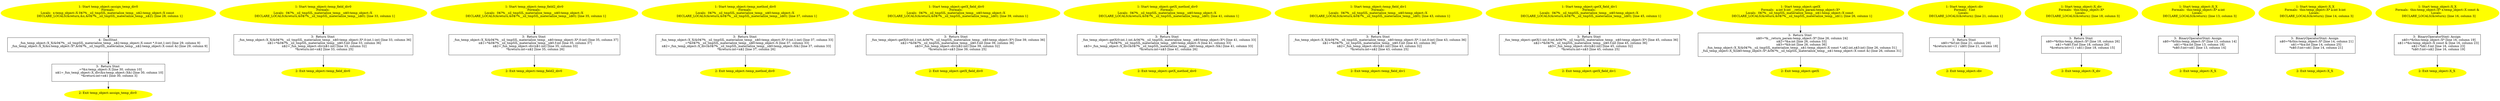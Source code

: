 /* @generated */
digraph iCFG {
"assign_temp_div0#temp_object#6618523570396537240.fa2055065ca23850cee50c855993cd3a_1" [label="1: Start temp_object::assign_temp_div0\nFormals: \nLocals:  x:temp_object::X 0$?%__sil_tmpSIL_materialize_temp__n$2:temp_object::X const  \n   DECLARE_LOCALS(&return,&x,&0$?%__sil_tmpSIL_materialize_temp__n$2); [line 28, column 1]\n " color=yellow style=filled]
	

	 "assign_temp_div0#temp_object#6618523570396537240.fa2055065ca23850cee50c855993cd3a_1" -> "assign_temp_div0#temp_object#6618523570396537240.fa2055065ca23850cee50c855993cd3a_4" ;
"assign_temp_div0#temp_object#6618523570396537240.fa2055065ca23850cee50c855993cd3a_2" [label="2: Exit temp_object::assign_temp_div0 \n  " color=yellow style=filled]
	

"assign_temp_div0#temp_object#6618523570396537240.fa2055065ca23850cee50c855993cd3a_3" [label="3:  Return Stmt \n   _=*&x:temp_object::X [line 30, column 10]\n  n$1=_fun_temp_object::X_div(&x:temp_object::X&) [line 30, column 10]\n  *&return:int=n$1 [line 30, column 3]\n " shape="box"]
	

	 "assign_temp_div0#temp_object#6618523570396537240.fa2055065ca23850cee50c855993cd3a_3" -> "assign_temp_div0#temp_object#6618523570396537240.fa2055065ca23850cee50c855993cd3a_2" ;
"assign_temp_div0#temp_object#6618523570396537240.fa2055065ca23850cee50c855993cd3a_4" [label="4:  DeclStmt \n   _fun_temp_object::X_X(&0$?%__sil_tmpSIL_materialize_temp__n$2:temp_object::X const *,0:int,1:int) [line 29, column 9]\n  _fun_temp_object::X_X(&x:temp_object::X*,&0$?%__sil_tmpSIL_materialize_temp__n$2:temp_object::X const &) [line 29, column 9]\n " shape="box"]
	

	 "assign_temp_div0#temp_object#6618523570396537240.fa2055065ca23850cee50c855993cd3a_4" -> "assign_temp_div0#temp_object#6618523570396537240.fa2055065ca23850cee50c855993cd3a_3" ;
"temp_field_div0#temp_object#15412040659245592666.f5d0fb2d0c8f868e114b6379ad654aef_1" [label="1: Start temp_object::temp_field_div0\nFormals: \nLocals:  0$?%__sil_tmpSIL_materialize_temp__n$0:temp_object::X \n   DECLARE_LOCALS(&return,&0$?%__sil_tmpSIL_materialize_temp__n$0); [line 33, column 1]\n " color=yellow style=filled]
	

	 "temp_field_div0#temp_object#15412040659245592666.f5d0fb2d0c8f868e114b6379ad654aef_1" -> "temp_field_div0#temp_object#15412040659245592666.f5d0fb2d0c8f868e114b6379ad654aef_3" ;
"temp_field_div0#temp_object#15412040659245592666.f5d0fb2d0c8f868e114b6379ad654aef_2" [label="2: Exit temp_object::temp_field_div0 \n  " color=yellow style=filled]
	

"temp_field_div0#temp_object#15412040659245592666.f5d0fb2d0c8f868e114b6379ad654aef_3" [label="3:  Return Stmt \n   _fun_temp_object::X_X(&0$?%__sil_tmpSIL_materialize_temp__n$0:temp_object::X*,0:int,1:int) [line 33, column 36]\n  n$1=*&0$?%__sil_tmpSIL_materialize_temp__n$0.f:int [line 33, column 36]\n  n$2=_fun_temp_object::div(n$1:int) [line 33, column 32]\n  *&return:int=n$2 [line 33, column 25]\n " shape="box"]
	

	 "temp_field_div0#temp_object#15412040659245592666.f5d0fb2d0c8f868e114b6379ad654aef_3" -> "temp_field_div0#temp_object#15412040659245592666.f5d0fb2d0c8f868e114b6379ad654aef_2" ;
"temp_field2_div0#temp_object#17763200808338657027.dd874be310bbf8e78129b073d73ad49f_1" [label="1: Start temp_object::temp_field2_div0\nFormals: \nLocals:  0$?%__sil_tmpSIL_materialize_temp__n$0:temp_object::X \n   DECLARE_LOCALS(&return,&0$?%__sil_tmpSIL_materialize_temp__n$0); [line 35, column 1]\n " color=yellow style=filled]
	

	 "temp_field2_div0#temp_object#17763200808338657027.dd874be310bbf8e78129b073d73ad49f_1" -> "temp_field2_div0#temp_object#17763200808338657027.dd874be310bbf8e78129b073d73ad49f_3" ;
"temp_field2_div0#temp_object#17763200808338657027.dd874be310bbf8e78129b073d73ad49f_2" [label="2: Exit temp_object::temp_field2_div0 \n  " color=yellow style=filled]
	

"temp_field2_div0#temp_object#17763200808338657027.dd874be310bbf8e78129b073d73ad49f_3" [label="3:  Return Stmt \n   _fun_temp_object::X_X(&0$?%__sil_tmpSIL_materialize_temp__n$0:temp_object::X*,0:int) [line 35, column 37]\n  n$1=*&0$?%__sil_tmpSIL_materialize_temp__n$0.f:int [line 35, column 37]\n  n$2=_fun_temp_object::div(n$1:int) [line 35, column 33]\n  *&return:int=n$2 [line 35, column 26]\n " shape="box"]
	

	 "temp_field2_div0#temp_object#17763200808338657027.dd874be310bbf8e78129b073d73ad49f_3" -> "temp_field2_div0#temp_object#17763200808338657027.dd874be310bbf8e78129b073d73ad49f_2" ;
"temp_method_div0#temp_object#17009651611825801298.b27a48cdb872e8bc72f1181813e5d666_1" [label="1: Start temp_object::temp_method_div0\nFormals: \nLocals:  0$?%__sil_tmpSIL_materialize_temp__n$0:temp_object::X \n   DECLARE_LOCALS(&return,&0$?%__sil_tmpSIL_materialize_temp__n$0); [line 37, column 1]\n " color=yellow style=filled]
	

	 "temp_method_div0#temp_object#17009651611825801298.b27a48cdb872e8bc72f1181813e5d666_1" -> "temp_method_div0#temp_object#17009651611825801298.b27a48cdb872e8bc72f1181813e5d666_3" ;
"temp_method_div0#temp_object#17009651611825801298.b27a48cdb872e8bc72f1181813e5d666_2" [label="2: Exit temp_object::temp_method_div0 \n  " color=yellow style=filled]
	

"temp_method_div0#temp_object#17009651611825801298.b27a48cdb872e8bc72f1181813e5d666_3" [label="3:  Return Stmt \n   _fun_temp_object::X_X(&0$?%__sil_tmpSIL_materialize_temp__n$0:temp_object::X*,0:int,1:int) [line 37, column 33]\n  _=*&0$?%__sil_tmpSIL_materialize_temp__n$0:temp_object::X [line 37, column 33]\n  n$2=_fun_temp_object::X_div(&0$?%__sil_tmpSIL_materialize_temp__n$0:temp_object::X&) [line 37, column 33]\n  *&return:int=n$2 [line 37, column 26]\n " shape="box"]
	

	 "temp_method_div0#temp_object#17009651611825801298.b27a48cdb872e8bc72f1181813e5d666_3" -> "temp_method_div0#temp_object#17009651611825801298.b27a48cdb872e8bc72f1181813e5d666_2" ;
"getX_field_div0#temp_object#12698122843139253036.854c4a3940ca05110785248e1303db49_1" [label="1: Start temp_object::getX_field_div0\nFormals: \nLocals:  0$?%__sil_tmpSIL_materialize_temp__n$0:temp_object::X \n   DECLARE_LOCALS(&return,&0$?%__sil_tmpSIL_materialize_temp__n$0); [line 39, column 1]\n " color=yellow style=filled]
	

	 "getX_field_div0#temp_object#12698122843139253036.854c4a3940ca05110785248e1303db49_1" -> "getX_field_div0#temp_object#12698122843139253036.854c4a3940ca05110785248e1303db49_3" ;
"getX_field_div0#temp_object#12698122843139253036.854c4a3940ca05110785248e1303db49_2" [label="2: Exit temp_object::getX_field_div0 \n  " color=yellow style=filled]
	

"getX_field_div0#temp_object#12698122843139253036.854c4a3940ca05110785248e1303db49_3" [label="3:  Return Stmt \n   _fun_temp_object::getX(0:int,1:int,&0$?%__sil_tmpSIL_materialize_temp__n$0:temp_object::X*) [line 39, column 36]\n  n$2=*&0$?%__sil_tmpSIL_materialize_temp__n$0.f:int [line 39, column 36]\n  n$3=_fun_temp_object::div(n$2:int) [line 39, column 32]\n  *&return:int=n$3 [line 39, column 25]\n " shape="box"]
	

	 "getX_field_div0#temp_object#12698122843139253036.854c4a3940ca05110785248e1303db49_3" -> "getX_field_div0#temp_object#12698122843139253036.854c4a3940ca05110785248e1303db49_2" ;
"getX_method_div0#temp_object#10654710522454889600.9c743f651914acdd07ad2c70becfd89c_1" [label="1: Start temp_object::getX_method_div0\nFormals: \nLocals:  0$?%__sil_tmpSIL_materialize_temp__n$0:temp_object::X \n   DECLARE_LOCALS(&return,&0$?%__sil_tmpSIL_materialize_temp__n$0); [line 41, column 1]\n " color=yellow style=filled]
	

	 "getX_method_div0#temp_object#10654710522454889600.9c743f651914acdd07ad2c70becfd89c_1" -> "getX_method_div0#temp_object#10654710522454889600.9c743f651914acdd07ad2c70becfd89c_3" ;
"getX_method_div0#temp_object#10654710522454889600.9c743f651914acdd07ad2c70becfd89c_2" [label="2: Exit temp_object::getX_method_div0 \n  " color=yellow style=filled]
	

"getX_method_div0#temp_object#10654710522454889600.9c743f651914acdd07ad2c70becfd89c_3" [label="3:  Return Stmt \n   _fun_temp_object::getX(0:int,1:int,&0$?%__sil_tmpSIL_materialize_temp__n$0:temp_object::X*) [line 41, column 33]\n  _=*&0$?%__sil_tmpSIL_materialize_temp__n$0:temp_object::X [line 41, column 33]\n  n$3=_fun_temp_object::X_div(&0$?%__sil_tmpSIL_materialize_temp__n$0:temp_object::X&) [line 41, column 33]\n  *&return:int=n$3 [line 41, column 26]\n " shape="box"]
	

	 "getX_method_div0#temp_object#10654710522454889600.9c743f651914acdd07ad2c70becfd89c_3" -> "getX_method_div0#temp_object#10654710522454889600.9c743f651914acdd07ad2c70becfd89c_2" ;
"temp_field_div1#temp_object#14919979518945721169.463c8bf1b85b2fefc9473e70e135e02d_1" [label="1: Start temp_object::temp_field_div1\nFormals: \nLocals:  0$?%__sil_tmpSIL_materialize_temp__n$0:temp_object::X \n   DECLARE_LOCALS(&return,&0$?%__sil_tmpSIL_materialize_temp__n$0); [line 43, column 1]\n " color=yellow style=filled]
	

	 "temp_field_div1#temp_object#14919979518945721169.463c8bf1b85b2fefc9473e70e135e02d_1" -> "temp_field_div1#temp_object#14919979518945721169.463c8bf1b85b2fefc9473e70e135e02d_3" ;
"temp_field_div1#temp_object#14919979518945721169.463c8bf1b85b2fefc9473e70e135e02d_2" [label="2: Exit temp_object::temp_field_div1 \n  " color=yellow style=filled]
	

"temp_field_div1#temp_object#14919979518945721169.463c8bf1b85b2fefc9473e70e135e02d_3" [label="3:  Return Stmt \n   _fun_temp_object::X_X(&0$?%__sil_tmpSIL_materialize_temp__n$0:temp_object::X*,1:int,0:int) [line 43, column 36]\n  n$1=*&0$?%__sil_tmpSIL_materialize_temp__n$0.f:int [line 43, column 36]\n  n$2=_fun_temp_object::div(n$1:int) [line 43, column 32]\n  *&return:int=n$2 [line 43, column 25]\n " shape="box"]
	

	 "temp_field_div1#temp_object#14919979518945721169.463c8bf1b85b2fefc9473e70e135e02d_3" -> "temp_field_div1#temp_object#14919979518945721169.463c8bf1b85b2fefc9473e70e135e02d_2" ;
"getX_field_div1#temp_object#11953596240866039963.ee557e5aaabf95f2c8b1284adfc7249e_1" [label="1: Start temp_object::getX_field_div1\nFormals: \nLocals:  0$?%__sil_tmpSIL_materialize_temp__n$0:temp_object::X \n   DECLARE_LOCALS(&return,&0$?%__sil_tmpSIL_materialize_temp__n$0); [line 45, column 1]\n " color=yellow style=filled]
	

	 "getX_field_div1#temp_object#11953596240866039963.ee557e5aaabf95f2c8b1284adfc7249e_1" -> "getX_field_div1#temp_object#11953596240866039963.ee557e5aaabf95f2c8b1284adfc7249e_3" ;
"getX_field_div1#temp_object#11953596240866039963.ee557e5aaabf95f2c8b1284adfc7249e_2" [label="2: Exit temp_object::getX_field_div1 \n  " color=yellow style=filled]
	

"getX_field_div1#temp_object#11953596240866039963.ee557e5aaabf95f2c8b1284adfc7249e_3" [label="3:  Return Stmt \n   _fun_temp_object::getX(1:int,0:int,&0$?%__sil_tmpSIL_materialize_temp__n$0:temp_object::X*) [line 45, column 36]\n  n$2=*&0$?%__sil_tmpSIL_materialize_temp__n$0.f:int [line 45, column 36]\n  n$3=_fun_temp_object::div(n$2:int) [line 45, column 32]\n  *&return:int=n$3 [line 45, column 25]\n " shape="box"]
	

	 "getX_field_div1#temp_object#11953596240866039963.ee557e5aaabf95f2c8b1284adfc7249e_3" -> "getX_field_div1#temp_object#11953596240866039963.ee557e5aaabf95f2c8b1284adfc7249e_2" ;
"getX#temp_object#4720444219866178245.f48412a1530fe282a769812167194f6c_1" [label="1: Start temp_object::getX\nFormals:  a:int b:int __return_param:temp_object::X*\nLocals:  0$?%__sil_tmpSIL_materialize_temp__n$1:temp_object::X const  \n   DECLARE_LOCALS(&return,&0$?%__sil_tmpSIL_materialize_temp__n$1); [line 26, column 1]\n " color=yellow style=filled]
	

	 "getX#temp_object#4720444219866178245.f48412a1530fe282a769812167194f6c_1" -> "getX#temp_object#4720444219866178245.f48412a1530fe282a769812167194f6c_3" ;
"getX#temp_object#4720444219866178245.f48412a1530fe282a769812167194f6c_2" [label="2: Exit temp_object::getX \n  " color=yellow style=filled]
	

"getX#temp_object#4720444219866178245.f48412a1530fe282a769812167194f6c_3" [label="3:  Return Stmt \n   n$0=*&__return_param:temp_object::X* [line 26, column 24]\n  n$2=*&a:int [line 26, column 33]\n  n$3=*&b:int [line 26, column 36]\n  _fun_temp_object::X_X(&0$?%__sil_tmpSIL_materialize_temp__n$1:temp_object::X const *,n$2:int,n$3:int) [line 26, column 31]\n  _fun_temp_object::X_X(n$0:temp_object::X*,&0$?%__sil_tmpSIL_materialize_temp__n$1:temp_object::X const &) [line 26, column 31]\n " shape="box"]
	

	 "getX#temp_object#4720444219866178245.f48412a1530fe282a769812167194f6c_3" -> "getX#temp_object#4720444219866178245.f48412a1530fe282a769812167194f6c_2" ;
"div#temp_object#8235742009211935218.2061ea7bd543a21042cf00f2dbeefd91_1" [label="1: Start temp_object::div\nFormals:  f:int\nLocals:  \n   DECLARE_LOCALS(&return); [line 21, column 1]\n " color=yellow style=filled]
	

	 "div#temp_object#8235742009211935218.2061ea7bd543a21042cf00f2dbeefd91_1" -> "div#temp_object#8235742009211935218.2061ea7bd543a21042cf00f2dbeefd91_3" ;
"div#temp_object#8235742009211935218.2061ea7bd543a21042cf00f2dbeefd91_2" [label="2: Exit temp_object::div \n  " color=yellow style=filled]
	

"div#temp_object#8235742009211935218.2061ea7bd543a21042cf00f2dbeefd91_3" [label="3:  Return Stmt \n   n$0=*&f:int [line 21, column 29]\n  *&return:int=(1 / n$0) [line 21, column 18]\n " shape="box"]
	

	 "div#temp_object#8235742009211935218.2061ea7bd543a21042cf00f2dbeefd91_3" -> "div#temp_object#8235742009211935218.2061ea7bd543a21042cf00f2dbeefd91_2" ;
"div#X#temp_object#(12460299690567563818).008eb806654973dcd60bef3460e7ab63_1" [label="1: Start temp_object::X_div\nFormals:  this:temp_object::X*\nLocals:  \n   DECLARE_LOCALS(&return); [line 18, column 3]\n " color=yellow style=filled]
	

	 "div#X#temp_object#(12460299690567563818).008eb806654973dcd60bef3460e7ab63_1" -> "div#X#temp_object#(12460299690567563818).008eb806654973dcd60bef3460e7ab63_3" ;
"div#X#temp_object#(12460299690567563818).008eb806654973dcd60bef3460e7ab63_2" [label="2: Exit temp_object::X_div \n  " color=yellow style=filled]
	

"div#X#temp_object#(12460299690567563818).008eb806654973dcd60bef3460e7ab63_3" [label="3:  Return Stmt \n   n$0=*&this:temp_object::X* [line 18, column 26]\n  n$1=*n$0.f:int [line 18, column 26]\n  *&return:int=(1 / n$1) [line 18, column 15]\n " shape="box"]
	

	 "div#X#temp_object#(12460299690567563818).008eb806654973dcd60bef3460e7ab63_3" -> "div#X#temp_object#(12460299690567563818).008eb806654973dcd60bef3460e7ab63_2" ;
"X#X#temp_object#{9561113765655638015}.59d66724d587fdb6aca1a26e1f705f23_1" [label="1: Start temp_object::X_X\nFormals:  this:temp_object::X* a:int\nLocals:  \n   DECLARE_LOCALS(&return); [line 13, column 3]\n " color=yellow style=filled]
	

	 "X#X#temp_object#{9561113765655638015}.59d66724d587fdb6aca1a26e1f705f23_1" -> "X#X#temp_object#{9561113765655638015}.59d66724d587fdb6aca1a26e1f705f23_3" ;
"X#X#temp_object#{9561113765655638015}.59d66724d587fdb6aca1a26e1f705f23_2" [label="2: Exit temp_object::X_X \n  " color=yellow style=filled]
	

"X#X#temp_object#{9561113765655638015}.59d66724d587fdb6aca1a26e1f705f23_3" [label="3:  BinaryOperatorStmt: Assign \n   n$0=*&this:temp_object::X* [line 13, column 14]\n  n$1=*&a:int [line 13, column 18]\n  *n$0.f:int=n$1 [line 13, column 14]\n " shape="box"]
	

	 "X#X#temp_object#{9561113765655638015}.59d66724d587fdb6aca1a26e1f705f23_3" -> "X#X#temp_object#{9561113765655638015}.59d66724d587fdb6aca1a26e1f705f23_2" ;
"X#X#temp_object#{8598480124712426466}.7071c692af425a15518693ebe50ba781_1" [label="1: Start temp_object::X_X\nFormals:  this:temp_object::X* a:int b:int\nLocals:  \n   DECLARE_LOCALS(&return); [line 14, column 3]\n " color=yellow style=filled]
	

	 "X#X#temp_object#{8598480124712426466}.7071c692af425a15518693ebe50ba781_1" -> "X#X#temp_object#{8598480124712426466}.7071c692af425a15518693ebe50ba781_3" ;
"X#X#temp_object#{8598480124712426466}.7071c692af425a15518693ebe50ba781_2" [label="2: Exit temp_object::X_X \n  " color=yellow style=filled]
	

"X#X#temp_object#{8598480124712426466}.7071c692af425a15518693ebe50ba781_3" [label="3:  BinaryOperatorStmt: Assign \n   n$0=*&this:temp_object::X* [line 14, column 21]\n  n$1=*&a:int [line 14, column 25]\n  *n$0.f:int=n$1 [line 14, column 21]\n " shape="box"]
	

	 "X#X#temp_object#{8598480124712426466}.7071c692af425a15518693ebe50ba781_3" -> "X#X#temp_object#{8598480124712426466}.7071c692af425a15518693ebe50ba781_2" ;
"X#X#temp_object#{5376484276992466061}.a1cfaf9ee9d8c713d3d1751acbb77f32_1" [label="1: Start temp_object::X_X\nFormals:  this:temp_object::X* x:temp_object::X const &\nLocals:  \n   DECLARE_LOCALS(&return); [line 16, column 3]\n " color=yellow style=filled]
	

	 "X#X#temp_object#{5376484276992466061}.a1cfaf9ee9d8c713d3d1751acbb77f32_1" -> "X#X#temp_object#{5376484276992466061}.a1cfaf9ee9d8c713d3d1751acbb77f32_3" ;
"X#X#temp_object#{5376484276992466061}.a1cfaf9ee9d8c713d3d1751acbb77f32_2" [label="2: Exit temp_object::X_X \n  " color=yellow style=filled]
	

"X#X#temp_object#{5376484276992466061}.a1cfaf9ee9d8c713d3d1751acbb77f32_3" [label="3:  BinaryOperatorStmt: Assign \n   n$0=*&this:temp_object::X* [line 16, column 19]\n  n$1=*&x:temp_object::X const & [line 16, column 23]\n  n$2=*n$1.f:int [line 16, column 23]\n  *n$0.f:int=n$2 [line 16, column 19]\n " shape="box"]
	

	 "X#X#temp_object#{5376484276992466061}.a1cfaf9ee9d8c713d3d1751acbb77f32_3" -> "X#X#temp_object#{5376484276992466061}.a1cfaf9ee9d8c713d3d1751acbb77f32_2" ;
}
